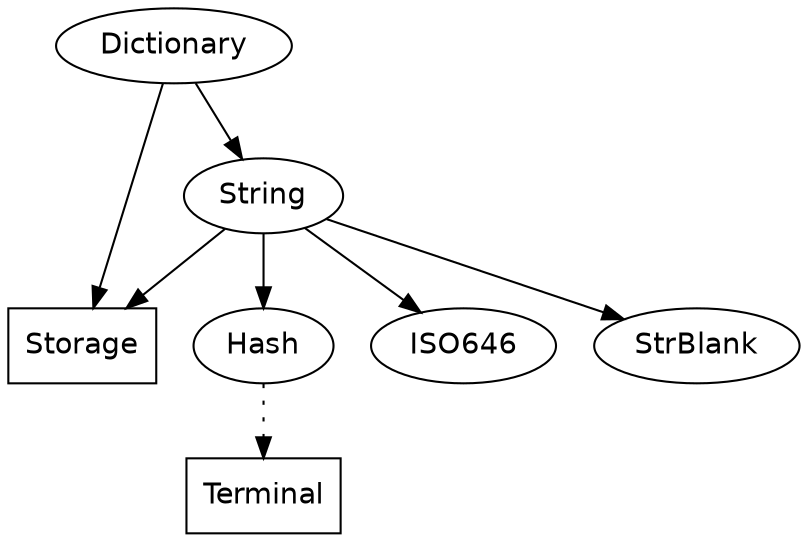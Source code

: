 digraph DictionaryDep {
  node [fontname=helvetica];
  
  Dictionary -> {
    Storage String
  };
  
  Storage [shape=box]; /* stdlib */
    
  String -> {
    Hash ISO646 Storage StrBlank
  };
  
  edge [style=dotted];
  Hash -> {
    Terminal
  };
  edge [style=none];
  
  Terminal [shape=box]; /* stdlib */
  
  ISO646; /* no dependencies */
  
  StrBlank; /* no dependencies */  
  
} /* DictionaryDep */